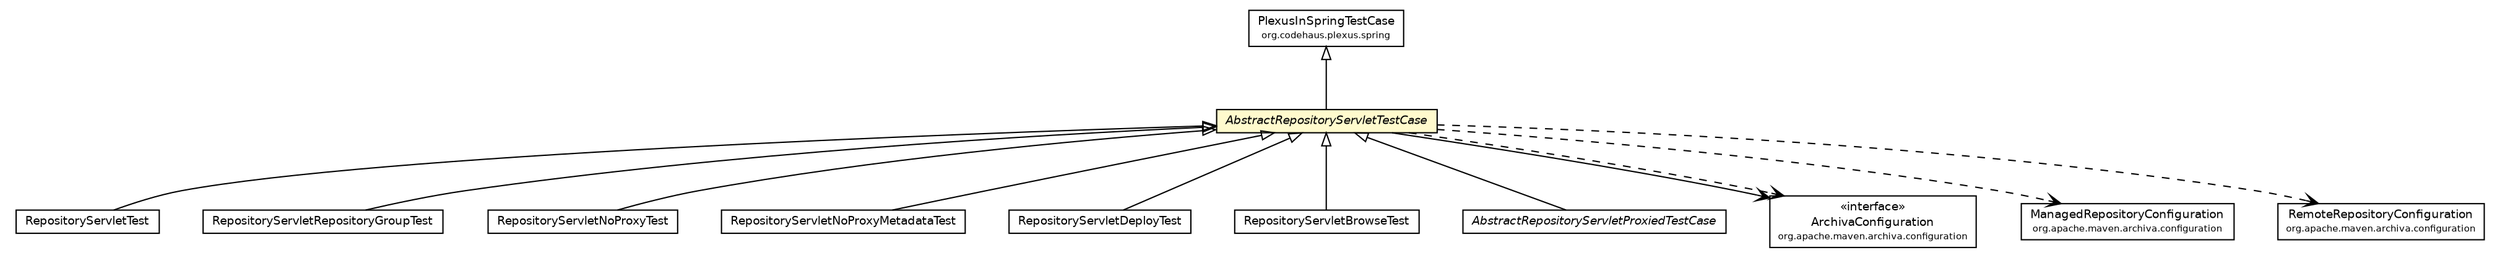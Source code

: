 #!/usr/local/bin/dot
#
# Class diagram 
# Generated by UmlGraph version 4.6 (http://www.spinellis.gr/sw/umlgraph)
#

digraph G {
	edge [fontname="Helvetica",fontsize=10,labelfontname="Helvetica",labelfontsize=10];
	node [fontname="Helvetica",fontsize=10,shape=plaintext];
	// org.apache.maven.archiva.webdav.RepositoryServletTest
	c52309 [label=<<table border="0" cellborder="1" cellspacing="0" cellpadding="2" port="p" href="./RepositoryServletTest.html">
		<tr><td><table border="0" cellspacing="0" cellpadding="1">
			<tr><td> RepositoryServletTest </td></tr>
		</table></td></tr>
		</table>>, fontname="Helvetica", fontcolor="black", fontsize=9.0];
	// org.apache.maven.archiva.webdav.RepositoryServletRepositoryGroupTest
	c52311 [label=<<table border="0" cellborder="1" cellspacing="0" cellpadding="2" port="p" href="./RepositoryServletRepositoryGroupTest.html">
		<tr><td><table border="0" cellspacing="0" cellpadding="1">
			<tr><td> RepositoryServletRepositoryGroupTest </td></tr>
		</table></td></tr>
		</table>>, fontname="Helvetica", fontcolor="black", fontsize=9.0];
	// org.apache.maven.archiva.webdav.RepositoryServletNoProxyTest
	c52320 [label=<<table border="0" cellborder="1" cellspacing="0" cellpadding="2" port="p" href="./RepositoryServletNoProxyTest.html">
		<tr><td><table border="0" cellspacing="0" cellpadding="1">
			<tr><td> RepositoryServletNoProxyTest </td></tr>
		</table></td></tr>
		</table>>, fontname="Helvetica", fontcolor="black", fontsize=9.0];
	// org.apache.maven.archiva.webdav.RepositoryServletNoProxyMetadataTest
	c52321 [label=<<table border="0" cellborder="1" cellspacing="0" cellpadding="2" port="p" href="./RepositoryServletNoProxyMetadataTest.html">
		<tr><td><table border="0" cellspacing="0" cellpadding="1">
			<tr><td> RepositoryServletNoProxyMetadataTest </td></tr>
		</table></td></tr>
		</table>>, fontname="Helvetica", fontcolor="black", fontsize=9.0];
	// org.apache.maven.archiva.webdav.RepositoryServletDeployTest
	c52322 [label=<<table border="0" cellborder="1" cellspacing="0" cellpadding="2" port="p" href="./RepositoryServletDeployTest.html">
		<tr><td><table border="0" cellspacing="0" cellpadding="1">
			<tr><td> RepositoryServletDeployTest </td></tr>
		</table></td></tr>
		</table>>, fontname="Helvetica", fontcolor="black", fontsize=9.0];
	// org.apache.maven.archiva.webdav.RepositoryServletBrowseTest
	c52323 [label=<<table border="0" cellborder="1" cellspacing="0" cellpadding="2" port="p" href="./RepositoryServletBrowseTest.html">
		<tr><td><table border="0" cellspacing="0" cellpadding="1">
			<tr><td> RepositoryServletBrowseTest </td></tr>
		</table></td></tr>
		</table>>, fontname="Helvetica", fontcolor="black", fontsize=9.0];
	// org.apache.maven.archiva.webdav.AbstractRepositoryServletTestCase
	c52332 [label=<<table border="0" cellborder="1" cellspacing="0" cellpadding="2" port="p" bgcolor="lemonChiffon" href="./AbstractRepositoryServletTestCase.html">
		<tr><td><table border="0" cellspacing="0" cellpadding="1">
			<tr><td><font face="Helvetica-Oblique"> AbstractRepositoryServletTestCase </font></td></tr>
		</table></td></tr>
		</table>>, fontname="Helvetica", fontcolor="black", fontsize=9.0];
	// org.apache.maven.archiva.webdav.AbstractRepositoryServletProxiedTestCase
	c52333 [label=<<table border="0" cellborder="1" cellspacing="0" cellpadding="2" port="p" href="./AbstractRepositoryServletProxiedTestCase.html">
		<tr><td><table border="0" cellspacing="0" cellpadding="1">
			<tr><td><font face="Helvetica-Oblique"> AbstractRepositoryServletProxiedTestCase </font></td></tr>
		</table></td></tr>
		</table>>, fontname="Helvetica", fontcolor="black", fontsize=9.0];
	//org.apache.maven.archiva.webdav.RepositoryServletTest extends org.apache.maven.archiva.webdav.AbstractRepositoryServletTestCase
	c52332:p -> c52309:p [dir=back,arrowtail=empty];
	//org.apache.maven.archiva.webdav.RepositoryServletRepositoryGroupTest extends org.apache.maven.archiva.webdav.AbstractRepositoryServletTestCase
	c52332:p -> c52311:p [dir=back,arrowtail=empty];
	//org.apache.maven.archiva.webdav.RepositoryServletNoProxyTest extends org.apache.maven.archiva.webdav.AbstractRepositoryServletTestCase
	c52332:p -> c52320:p [dir=back,arrowtail=empty];
	//org.apache.maven.archiva.webdav.RepositoryServletNoProxyMetadataTest extends org.apache.maven.archiva.webdav.AbstractRepositoryServletTestCase
	c52332:p -> c52321:p [dir=back,arrowtail=empty];
	//org.apache.maven.archiva.webdav.RepositoryServletDeployTest extends org.apache.maven.archiva.webdav.AbstractRepositoryServletTestCase
	c52332:p -> c52322:p [dir=back,arrowtail=empty];
	//org.apache.maven.archiva.webdav.RepositoryServletBrowseTest extends org.apache.maven.archiva.webdav.AbstractRepositoryServletTestCase
	c52332:p -> c52323:p [dir=back,arrowtail=empty];
	//org.apache.maven.archiva.webdav.AbstractRepositoryServletTestCase extends org.codehaus.plexus.spring.PlexusInSpringTestCase
	c52345:p -> c52332:p [dir=back,arrowtail=empty];
	//org.apache.maven.archiva.webdav.AbstractRepositoryServletProxiedTestCase extends org.apache.maven.archiva.webdav.AbstractRepositoryServletTestCase
	c52332:p -> c52333:p [dir=back,arrowtail=empty];
	// org.apache.maven.archiva.webdav.AbstractRepositoryServletTestCase NAVASSOC org.apache.maven.archiva.configuration.ArchivaConfiguration
	c52332:p -> c52346:p [taillabel="", label="", headlabel="", fontname="Helvetica", fontcolor="black", fontsize=10.0, color="black", arrowhead=open];
	// org.apache.maven.archiva.webdav.AbstractRepositoryServletTestCase DEPEND org.apache.maven.archiva.configuration.ManagedRepositoryConfiguration
	c52332:p -> c52347:p [taillabel="", label="", headlabel="", fontname="Helvetica", fontcolor="black", fontsize=10.0, color="black", arrowhead=open, style=dashed];
	// org.apache.maven.archiva.webdav.AbstractRepositoryServletTestCase DEPEND org.apache.maven.archiva.configuration.ArchivaConfiguration
	c52332:p -> c52346:p [taillabel="", label="", headlabel="", fontname="Helvetica", fontcolor="black", fontsize=10.0, color="black", arrowhead=open, style=dashed];
	// org.apache.maven.archiva.webdav.AbstractRepositoryServletTestCase DEPEND org.apache.maven.archiva.configuration.RemoteRepositoryConfiguration
	c52332:p -> c52348:p [taillabel="", label="", headlabel="", fontname="Helvetica", fontcolor="black", fontsize=10.0, color="black", arrowhead=open, style=dashed];
	// org.apache.maven.archiva.configuration.ManagedRepositoryConfiguration
	c52347 [label=<<table border="0" cellborder="1" cellspacing="0" cellpadding="2" port="p" href="http://java.sun.com/j2se/1.4.2/docs/api/org/apache/maven/archiva/configuration/ManagedRepositoryConfiguration.html">
		<tr><td><table border="0" cellspacing="0" cellpadding="1">
			<tr><td> ManagedRepositoryConfiguration </td></tr>
			<tr><td><font point-size="7.0"> org.apache.maven.archiva.configuration </font></td></tr>
		</table></td></tr>
		</table>>, fontname="Helvetica", fontcolor="black", fontsize=9.0];
	// org.apache.maven.archiva.configuration.RemoteRepositoryConfiguration
	c52348 [label=<<table border="0" cellborder="1" cellspacing="0" cellpadding="2" port="p" href="http://java.sun.com/j2se/1.4.2/docs/api/org/apache/maven/archiva/configuration/RemoteRepositoryConfiguration.html">
		<tr><td><table border="0" cellspacing="0" cellpadding="1">
			<tr><td> RemoteRepositoryConfiguration </td></tr>
			<tr><td><font point-size="7.0"> org.apache.maven.archiva.configuration </font></td></tr>
		</table></td></tr>
		</table>>, fontname="Helvetica", fontcolor="black", fontsize=9.0];
	// org.apache.maven.archiva.configuration.ArchivaConfiguration
	c52346 [label=<<table border="0" cellborder="1" cellspacing="0" cellpadding="2" port="p" href="http://java.sun.com/j2se/1.4.2/docs/api/org/apache/maven/archiva/configuration/ArchivaConfiguration.html">
		<tr><td><table border="0" cellspacing="0" cellpadding="1">
			<tr><td> &laquo;interface&raquo; </td></tr>
			<tr><td> ArchivaConfiguration </td></tr>
			<tr><td><font point-size="7.0"> org.apache.maven.archiva.configuration </font></td></tr>
		</table></td></tr>
		</table>>, fontname="Helvetica", fontcolor="black", fontsize=9.0];
	// org.codehaus.plexus.spring.PlexusInSpringTestCase
	c52345 [label=<<table border="0" cellborder="1" cellspacing="0" cellpadding="2" port="p" href="http://java.sun.com/j2se/1.4.2/docs/api/org/codehaus/plexus/spring/PlexusInSpringTestCase.html">
		<tr><td><table border="0" cellspacing="0" cellpadding="1">
			<tr><td> PlexusInSpringTestCase </td></tr>
			<tr><td><font point-size="7.0"> org.codehaus.plexus.spring </font></td></tr>
		</table></td></tr>
		</table>>, fontname="Helvetica", fontcolor="black", fontsize=9.0];
}

